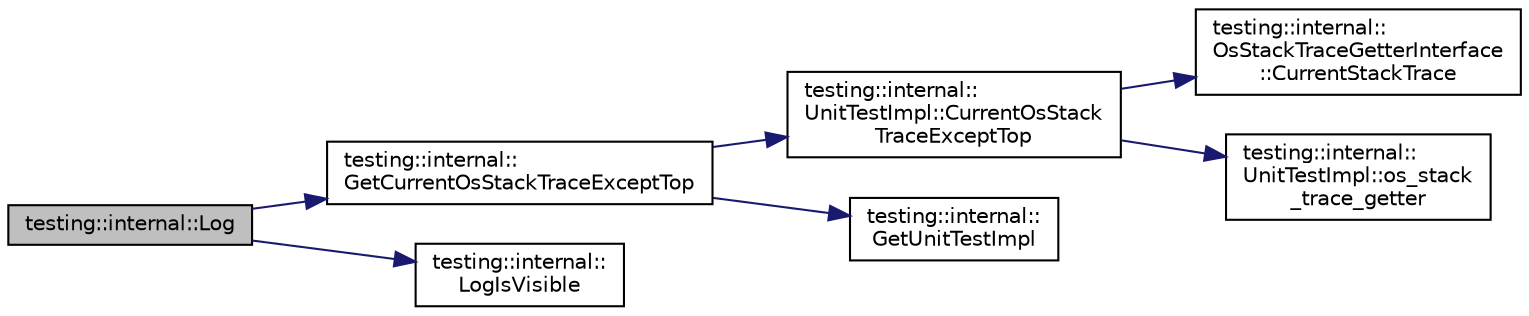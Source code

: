 digraph "testing::internal::Log"
{
 // LATEX_PDF_SIZE
  bgcolor="transparent";
  edge [fontname="Helvetica",fontsize="10",labelfontname="Helvetica",labelfontsize="10"];
  node [fontname="Helvetica",fontsize="10",shape=record];
  rankdir="LR";
  Node1 [label="testing::internal::Log",height=0.2,width=0.4,color="black", fillcolor="grey75", style="filled", fontcolor="black",tooltip=" "];
  Node1 -> Node2 [color="midnightblue",fontsize="10",style="solid",fontname="Helvetica"];
  Node2 [label="testing::internal::\lGetCurrentOsStackTraceExceptTop",height=0.2,width=0.4,color="black",URL="$namespacetesting_1_1internal.html#a4b234f8922078deba93158cdbe956bf4",tooltip=" "];
  Node2 -> Node3 [color="midnightblue",fontsize="10",style="solid",fontname="Helvetica"];
  Node3 [label="testing::internal::\lUnitTestImpl::CurrentOsStack\lTraceExceptTop",height=0.2,width=0.4,color="black",URL="$classtesting_1_1internal_1_1UnitTestImpl.html#a2320c999cd87f4f03db9ea4552572108",tooltip=" "];
  Node3 -> Node4 [color="midnightblue",fontsize="10",style="solid",fontname="Helvetica"];
  Node4 [label="testing::internal::\lOsStackTraceGetterInterface\l::CurrentStackTrace",height=0.2,width=0.4,color="black",URL="$classtesting_1_1internal_1_1OsStackTraceGetterInterface.html#a0c41724e4e47647a7fe2ace8e70c0ec7",tooltip=" "];
  Node3 -> Node5 [color="midnightblue",fontsize="10",style="solid",fontname="Helvetica"];
  Node5 [label="testing::internal::\lUnitTestImpl::os_stack\l_trace_getter",height=0.2,width=0.4,color="black",URL="$classtesting_1_1internal_1_1UnitTestImpl.html#a71753679854f7fbba6c1568eb422fecb",tooltip=" "];
  Node2 -> Node6 [color="midnightblue",fontsize="10",style="solid",fontname="Helvetica"];
  Node6 [label="testing::internal::\lGetUnitTestImpl",height=0.2,width=0.4,color="black",URL="$namespacetesting_1_1internal.html#a9bd0caf5d16512de38b39599c13ee634",tooltip=" "];
  Node1 -> Node7 [color="midnightblue",fontsize="10",style="solid",fontname="Helvetica"];
  Node7 [label="testing::internal::\lLogIsVisible",height=0.2,width=0.4,color="black",URL="$namespacetesting_1_1internal.html#a69ffdba5ee36743e88d8f89b79e566ff",tooltip=" "];
}
